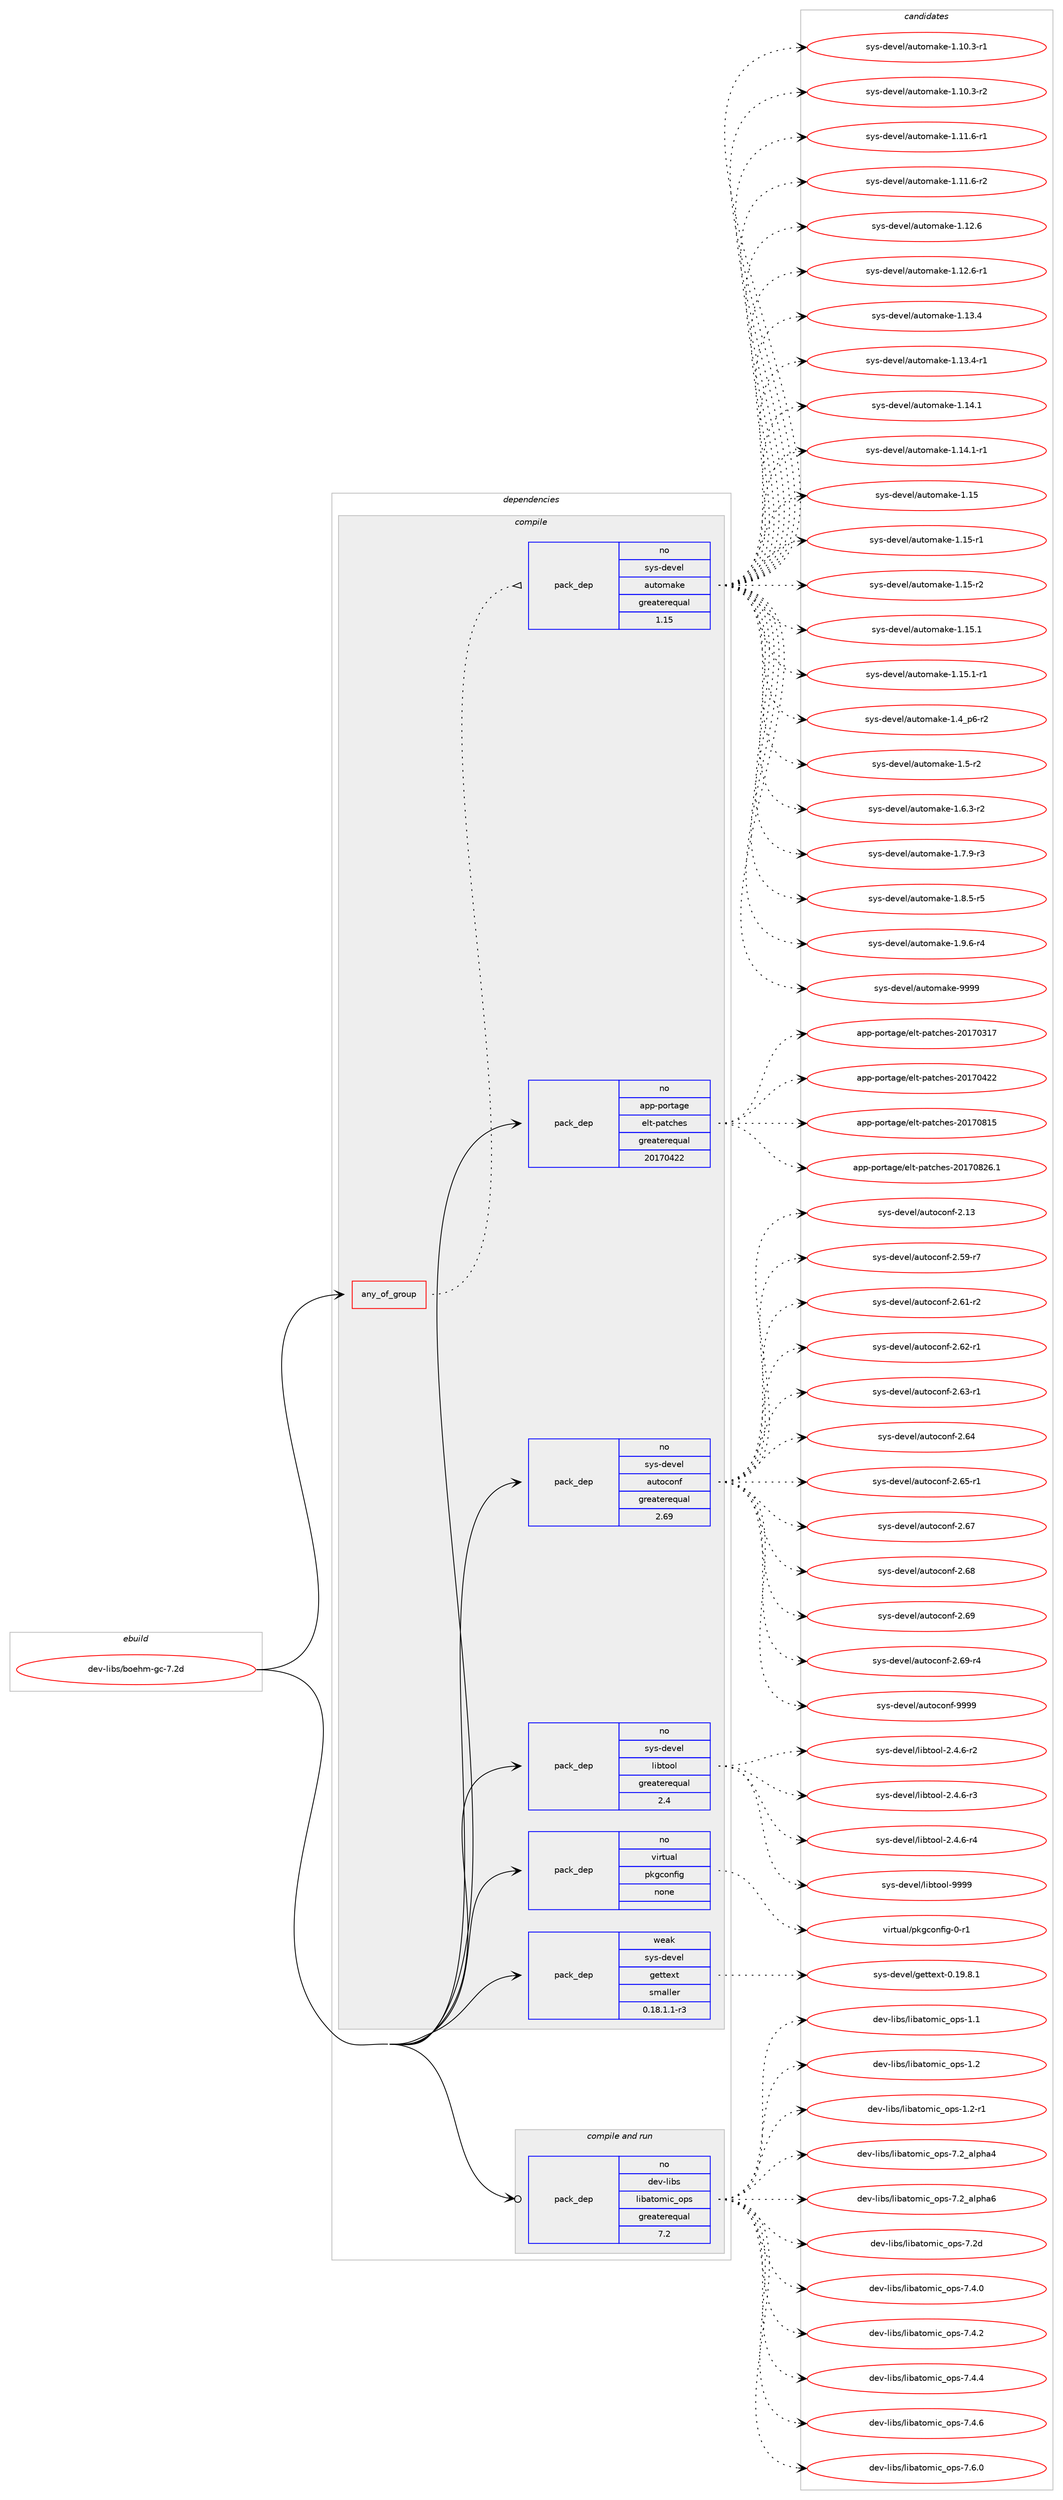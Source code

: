 digraph prolog {

# *************
# Graph options
# *************

newrank=true;
concentrate=true;
compound=true;
graph [rankdir=LR,fontname=Helvetica,fontsize=10,ranksep=1.5];#, ranksep=2.5, nodesep=0.2];
edge  [arrowhead=vee];
node  [fontname=Helvetica,fontsize=10];

# **********
# The ebuild
# **********

subgraph cluster_leftcol {
color=gray;
rank=same;
label=<<i>ebuild</i>>;
id [label="dev-libs/boehm-gc-7.2d", color=red, width=4, href="../dev-libs/boehm-gc-7.2d.svg"];
}

# ****************
# The dependencies
# ****************

subgraph cluster_midcol {
color=gray;
label=<<i>dependencies</i>>;
subgraph cluster_compile {
fillcolor="#eeeeee";
style=filled;
label=<<i>compile</i>>;
subgraph any3194 {
dependency111497 [label=<<TABLE BORDER="0" CELLBORDER="1" CELLSPACING="0" CELLPADDING="4"><TR><TD CELLPADDING="10">any_of_group</TD></TR></TABLE>>, shape=none, color=red];subgraph pack84049 {
dependency111498 [label=<<TABLE BORDER="0" CELLBORDER="1" CELLSPACING="0" CELLPADDING="4" WIDTH="220"><TR><TD ROWSPAN="6" CELLPADDING="30">pack_dep</TD></TR><TR><TD WIDTH="110">no</TD></TR><TR><TD>sys-devel</TD></TR><TR><TD>automake</TD></TR><TR><TD>greaterequal</TD></TR><TR><TD>1.15</TD></TR></TABLE>>, shape=none, color=blue];
}
dependency111497:e -> dependency111498:w [weight=20,style="dotted",arrowhead="oinv"];
}
id:e -> dependency111497:w [weight=20,style="solid",arrowhead="vee"];
subgraph pack84050 {
dependency111499 [label=<<TABLE BORDER="0" CELLBORDER="1" CELLSPACING="0" CELLPADDING="4" WIDTH="220"><TR><TD ROWSPAN="6" CELLPADDING="30">pack_dep</TD></TR><TR><TD WIDTH="110">no</TD></TR><TR><TD>app-portage</TD></TR><TR><TD>elt-patches</TD></TR><TR><TD>greaterequal</TD></TR><TR><TD>20170422</TD></TR></TABLE>>, shape=none, color=blue];
}
id:e -> dependency111499:w [weight=20,style="solid",arrowhead="vee"];
subgraph pack84051 {
dependency111500 [label=<<TABLE BORDER="0" CELLBORDER="1" CELLSPACING="0" CELLPADDING="4" WIDTH="220"><TR><TD ROWSPAN="6" CELLPADDING="30">pack_dep</TD></TR><TR><TD WIDTH="110">no</TD></TR><TR><TD>sys-devel</TD></TR><TR><TD>autoconf</TD></TR><TR><TD>greaterequal</TD></TR><TR><TD>2.69</TD></TR></TABLE>>, shape=none, color=blue];
}
id:e -> dependency111500:w [weight=20,style="solid",arrowhead="vee"];
subgraph pack84052 {
dependency111501 [label=<<TABLE BORDER="0" CELLBORDER="1" CELLSPACING="0" CELLPADDING="4" WIDTH="220"><TR><TD ROWSPAN="6" CELLPADDING="30">pack_dep</TD></TR><TR><TD WIDTH="110">no</TD></TR><TR><TD>sys-devel</TD></TR><TR><TD>libtool</TD></TR><TR><TD>greaterequal</TD></TR><TR><TD>2.4</TD></TR></TABLE>>, shape=none, color=blue];
}
id:e -> dependency111501:w [weight=20,style="solid",arrowhead="vee"];
subgraph pack84053 {
dependency111502 [label=<<TABLE BORDER="0" CELLBORDER="1" CELLSPACING="0" CELLPADDING="4" WIDTH="220"><TR><TD ROWSPAN="6" CELLPADDING="30">pack_dep</TD></TR><TR><TD WIDTH="110">no</TD></TR><TR><TD>virtual</TD></TR><TR><TD>pkgconfig</TD></TR><TR><TD>none</TD></TR><TR><TD></TD></TR></TABLE>>, shape=none, color=blue];
}
id:e -> dependency111502:w [weight=20,style="solid",arrowhead="vee"];
subgraph pack84054 {
dependency111503 [label=<<TABLE BORDER="0" CELLBORDER="1" CELLSPACING="0" CELLPADDING="4" WIDTH="220"><TR><TD ROWSPAN="6" CELLPADDING="30">pack_dep</TD></TR><TR><TD WIDTH="110">weak</TD></TR><TR><TD>sys-devel</TD></TR><TR><TD>gettext</TD></TR><TR><TD>smaller</TD></TR><TR><TD>0.18.1.1-r3</TD></TR></TABLE>>, shape=none, color=blue];
}
id:e -> dependency111503:w [weight=20,style="solid",arrowhead="vee"];
}
subgraph cluster_compileandrun {
fillcolor="#eeeeee";
style=filled;
label=<<i>compile and run</i>>;
subgraph pack84055 {
dependency111504 [label=<<TABLE BORDER="0" CELLBORDER="1" CELLSPACING="0" CELLPADDING="4" WIDTH="220"><TR><TD ROWSPAN="6" CELLPADDING="30">pack_dep</TD></TR><TR><TD WIDTH="110">no</TD></TR><TR><TD>dev-libs</TD></TR><TR><TD>libatomic_ops</TD></TR><TR><TD>greaterequal</TD></TR><TR><TD>7.2</TD></TR></TABLE>>, shape=none, color=blue];
}
id:e -> dependency111504:w [weight=20,style="solid",arrowhead="odotvee"];
}
subgraph cluster_run {
fillcolor="#eeeeee";
style=filled;
label=<<i>run</i>>;
}
}

# **************
# The candidates
# **************

subgraph cluster_choices {
rank=same;
color=gray;
label=<<i>candidates</i>>;

subgraph choice84049 {
color=black;
nodesep=1;
choice11512111545100101118101108479711711611110997107101454946494846514511449 [label="sys-devel/automake-1.10.3-r1", color=red, width=4,href="../sys-devel/automake-1.10.3-r1.svg"];
choice11512111545100101118101108479711711611110997107101454946494846514511450 [label="sys-devel/automake-1.10.3-r2", color=red, width=4,href="../sys-devel/automake-1.10.3-r2.svg"];
choice11512111545100101118101108479711711611110997107101454946494946544511449 [label="sys-devel/automake-1.11.6-r1", color=red, width=4,href="../sys-devel/automake-1.11.6-r1.svg"];
choice11512111545100101118101108479711711611110997107101454946494946544511450 [label="sys-devel/automake-1.11.6-r2", color=red, width=4,href="../sys-devel/automake-1.11.6-r2.svg"];
choice1151211154510010111810110847971171161111099710710145494649504654 [label="sys-devel/automake-1.12.6", color=red, width=4,href="../sys-devel/automake-1.12.6.svg"];
choice11512111545100101118101108479711711611110997107101454946495046544511449 [label="sys-devel/automake-1.12.6-r1", color=red, width=4,href="../sys-devel/automake-1.12.6-r1.svg"];
choice1151211154510010111810110847971171161111099710710145494649514652 [label="sys-devel/automake-1.13.4", color=red, width=4,href="../sys-devel/automake-1.13.4.svg"];
choice11512111545100101118101108479711711611110997107101454946495146524511449 [label="sys-devel/automake-1.13.4-r1", color=red, width=4,href="../sys-devel/automake-1.13.4-r1.svg"];
choice1151211154510010111810110847971171161111099710710145494649524649 [label="sys-devel/automake-1.14.1", color=red, width=4,href="../sys-devel/automake-1.14.1.svg"];
choice11512111545100101118101108479711711611110997107101454946495246494511449 [label="sys-devel/automake-1.14.1-r1", color=red, width=4,href="../sys-devel/automake-1.14.1-r1.svg"];
choice115121115451001011181011084797117116111109971071014549464953 [label="sys-devel/automake-1.15", color=red, width=4,href="../sys-devel/automake-1.15.svg"];
choice1151211154510010111810110847971171161111099710710145494649534511449 [label="sys-devel/automake-1.15-r1", color=red, width=4,href="../sys-devel/automake-1.15-r1.svg"];
choice1151211154510010111810110847971171161111099710710145494649534511450 [label="sys-devel/automake-1.15-r2", color=red, width=4,href="../sys-devel/automake-1.15-r2.svg"];
choice1151211154510010111810110847971171161111099710710145494649534649 [label="sys-devel/automake-1.15.1", color=red, width=4,href="../sys-devel/automake-1.15.1.svg"];
choice11512111545100101118101108479711711611110997107101454946495346494511449 [label="sys-devel/automake-1.15.1-r1", color=red, width=4,href="../sys-devel/automake-1.15.1-r1.svg"];
choice115121115451001011181011084797117116111109971071014549465295112544511450 [label="sys-devel/automake-1.4_p6-r2", color=red, width=4,href="../sys-devel/automake-1.4_p6-r2.svg"];
choice11512111545100101118101108479711711611110997107101454946534511450 [label="sys-devel/automake-1.5-r2", color=red, width=4,href="../sys-devel/automake-1.5-r2.svg"];
choice115121115451001011181011084797117116111109971071014549465446514511450 [label="sys-devel/automake-1.6.3-r2", color=red, width=4,href="../sys-devel/automake-1.6.3-r2.svg"];
choice115121115451001011181011084797117116111109971071014549465546574511451 [label="sys-devel/automake-1.7.9-r3", color=red, width=4,href="../sys-devel/automake-1.7.9-r3.svg"];
choice115121115451001011181011084797117116111109971071014549465646534511453 [label="sys-devel/automake-1.8.5-r5", color=red, width=4,href="../sys-devel/automake-1.8.5-r5.svg"];
choice115121115451001011181011084797117116111109971071014549465746544511452 [label="sys-devel/automake-1.9.6-r4", color=red, width=4,href="../sys-devel/automake-1.9.6-r4.svg"];
choice115121115451001011181011084797117116111109971071014557575757 [label="sys-devel/automake-9999", color=red, width=4,href="../sys-devel/automake-9999.svg"];
dependency111498:e -> choice11512111545100101118101108479711711611110997107101454946494846514511449:w [style=dotted,weight="100"];
dependency111498:e -> choice11512111545100101118101108479711711611110997107101454946494846514511450:w [style=dotted,weight="100"];
dependency111498:e -> choice11512111545100101118101108479711711611110997107101454946494946544511449:w [style=dotted,weight="100"];
dependency111498:e -> choice11512111545100101118101108479711711611110997107101454946494946544511450:w [style=dotted,weight="100"];
dependency111498:e -> choice1151211154510010111810110847971171161111099710710145494649504654:w [style=dotted,weight="100"];
dependency111498:e -> choice11512111545100101118101108479711711611110997107101454946495046544511449:w [style=dotted,weight="100"];
dependency111498:e -> choice1151211154510010111810110847971171161111099710710145494649514652:w [style=dotted,weight="100"];
dependency111498:e -> choice11512111545100101118101108479711711611110997107101454946495146524511449:w [style=dotted,weight="100"];
dependency111498:e -> choice1151211154510010111810110847971171161111099710710145494649524649:w [style=dotted,weight="100"];
dependency111498:e -> choice11512111545100101118101108479711711611110997107101454946495246494511449:w [style=dotted,weight="100"];
dependency111498:e -> choice115121115451001011181011084797117116111109971071014549464953:w [style=dotted,weight="100"];
dependency111498:e -> choice1151211154510010111810110847971171161111099710710145494649534511449:w [style=dotted,weight="100"];
dependency111498:e -> choice1151211154510010111810110847971171161111099710710145494649534511450:w [style=dotted,weight="100"];
dependency111498:e -> choice1151211154510010111810110847971171161111099710710145494649534649:w [style=dotted,weight="100"];
dependency111498:e -> choice11512111545100101118101108479711711611110997107101454946495346494511449:w [style=dotted,weight="100"];
dependency111498:e -> choice115121115451001011181011084797117116111109971071014549465295112544511450:w [style=dotted,weight="100"];
dependency111498:e -> choice11512111545100101118101108479711711611110997107101454946534511450:w [style=dotted,weight="100"];
dependency111498:e -> choice115121115451001011181011084797117116111109971071014549465446514511450:w [style=dotted,weight="100"];
dependency111498:e -> choice115121115451001011181011084797117116111109971071014549465546574511451:w [style=dotted,weight="100"];
dependency111498:e -> choice115121115451001011181011084797117116111109971071014549465646534511453:w [style=dotted,weight="100"];
dependency111498:e -> choice115121115451001011181011084797117116111109971071014549465746544511452:w [style=dotted,weight="100"];
dependency111498:e -> choice115121115451001011181011084797117116111109971071014557575757:w [style=dotted,weight="100"];
}
subgraph choice84050 {
color=black;
nodesep=1;
choice97112112451121111141169710310147101108116451129711699104101115455048495548514955 [label="app-portage/elt-patches-20170317", color=red, width=4,href="../app-portage/elt-patches-20170317.svg"];
choice97112112451121111141169710310147101108116451129711699104101115455048495548525050 [label="app-portage/elt-patches-20170422", color=red, width=4,href="../app-portage/elt-patches-20170422.svg"];
choice97112112451121111141169710310147101108116451129711699104101115455048495548564953 [label="app-portage/elt-patches-20170815", color=red, width=4,href="../app-portage/elt-patches-20170815.svg"];
choice971121124511211111411697103101471011081164511297116991041011154550484955485650544649 [label="app-portage/elt-patches-20170826.1", color=red, width=4,href="../app-portage/elt-patches-20170826.1.svg"];
dependency111499:e -> choice97112112451121111141169710310147101108116451129711699104101115455048495548514955:w [style=dotted,weight="100"];
dependency111499:e -> choice97112112451121111141169710310147101108116451129711699104101115455048495548525050:w [style=dotted,weight="100"];
dependency111499:e -> choice97112112451121111141169710310147101108116451129711699104101115455048495548564953:w [style=dotted,weight="100"];
dependency111499:e -> choice971121124511211111411697103101471011081164511297116991041011154550484955485650544649:w [style=dotted,weight="100"];
}
subgraph choice84051 {
color=black;
nodesep=1;
choice115121115451001011181011084797117116111991111101024550464951 [label="sys-devel/autoconf-2.13", color=red, width=4,href="../sys-devel/autoconf-2.13.svg"];
choice1151211154510010111810110847971171161119911111010245504653574511455 [label="sys-devel/autoconf-2.59-r7", color=red, width=4,href="../sys-devel/autoconf-2.59-r7.svg"];
choice1151211154510010111810110847971171161119911111010245504654494511450 [label="sys-devel/autoconf-2.61-r2", color=red, width=4,href="../sys-devel/autoconf-2.61-r2.svg"];
choice1151211154510010111810110847971171161119911111010245504654504511449 [label="sys-devel/autoconf-2.62-r1", color=red, width=4,href="../sys-devel/autoconf-2.62-r1.svg"];
choice1151211154510010111810110847971171161119911111010245504654514511449 [label="sys-devel/autoconf-2.63-r1", color=red, width=4,href="../sys-devel/autoconf-2.63-r1.svg"];
choice115121115451001011181011084797117116111991111101024550465452 [label="sys-devel/autoconf-2.64", color=red, width=4,href="../sys-devel/autoconf-2.64.svg"];
choice1151211154510010111810110847971171161119911111010245504654534511449 [label="sys-devel/autoconf-2.65-r1", color=red, width=4,href="../sys-devel/autoconf-2.65-r1.svg"];
choice115121115451001011181011084797117116111991111101024550465455 [label="sys-devel/autoconf-2.67", color=red, width=4,href="../sys-devel/autoconf-2.67.svg"];
choice115121115451001011181011084797117116111991111101024550465456 [label="sys-devel/autoconf-2.68", color=red, width=4,href="../sys-devel/autoconf-2.68.svg"];
choice115121115451001011181011084797117116111991111101024550465457 [label="sys-devel/autoconf-2.69", color=red, width=4,href="../sys-devel/autoconf-2.69.svg"];
choice1151211154510010111810110847971171161119911111010245504654574511452 [label="sys-devel/autoconf-2.69-r4", color=red, width=4,href="../sys-devel/autoconf-2.69-r4.svg"];
choice115121115451001011181011084797117116111991111101024557575757 [label="sys-devel/autoconf-9999", color=red, width=4,href="../sys-devel/autoconf-9999.svg"];
dependency111500:e -> choice115121115451001011181011084797117116111991111101024550464951:w [style=dotted,weight="100"];
dependency111500:e -> choice1151211154510010111810110847971171161119911111010245504653574511455:w [style=dotted,weight="100"];
dependency111500:e -> choice1151211154510010111810110847971171161119911111010245504654494511450:w [style=dotted,weight="100"];
dependency111500:e -> choice1151211154510010111810110847971171161119911111010245504654504511449:w [style=dotted,weight="100"];
dependency111500:e -> choice1151211154510010111810110847971171161119911111010245504654514511449:w [style=dotted,weight="100"];
dependency111500:e -> choice115121115451001011181011084797117116111991111101024550465452:w [style=dotted,weight="100"];
dependency111500:e -> choice1151211154510010111810110847971171161119911111010245504654534511449:w [style=dotted,weight="100"];
dependency111500:e -> choice115121115451001011181011084797117116111991111101024550465455:w [style=dotted,weight="100"];
dependency111500:e -> choice115121115451001011181011084797117116111991111101024550465456:w [style=dotted,weight="100"];
dependency111500:e -> choice115121115451001011181011084797117116111991111101024550465457:w [style=dotted,weight="100"];
dependency111500:e -> choice1151211154510010111810110847971171161119911111010245504654574511452:w [style=dotted,weight="100"];
dependency111500:e -> choice115121115451001011181011084797117116111991111101024557575757:w [style=dotted,weight="100"];
}
subgraph choice84052 {
color=black;
nodesep=1;
choice1151211154510010111810110847108105981161111111084550465246544511450 [label="sys-devel/libtool-2.4.6-r2", color=red, width=4,href="../sys-devel/libtool-2.4.6-r2.svg"];
choice1151211154510010111810110847108105981161111111084550465246544511451 [label="sys-devel/libtool-2.4.6-r3", color=red, width=4,href="../sys-devel/libtool-2.4.6-r3.svg"];
choice1151211154510010111810110847108105981161111111084550465246544511452 [label="sys-devel/libtool-2.4.6-r4", color=red, width=4,href="../sys-devel/libtool-2.4.6-r4.svg"];
choice1151211154510010111810110847108105981161111111084557575757 [label="sys-devel/libtool-9999", color=red, width=4,href="../sys-devel/libtool-9999.svg"];
dependency111501:e -> choice1151211154510010111810110847108105981161111111084550465246544511450:w [style=dotted,weight="100"];
dependency111501:e -> choice1151211154510010111810110847108105981161111111084550465246544511451:w [style=dotted,weight="100"];
dependency111501:e -> choice1151211154510010111810110847108105981161111111084550465246544511452:w [style=dotted,weight="100"];
dependency111501:e -> choice1151211154510010111810110847108105981161111111084557575757:w [style=dotted,weight="100"];
}
subgraph choice84053 {
color=black;
nodesep=1;
choice11810511411611797108471121071039911111010210510345484511449 [label="virtual/pkgconfig-0-r1", color=red, width=4,href="../virtual/pkgconfig-0-r1.svg"];
dependency111502:e -> choice11810511411611797108471121071039911111010210510345484511449:w [style=dotted,weight="100"];
}
subgraph choice84054 {
color=black;
nodesep=1;
choice1151211154510010111810110847103101116116101120116454846495746564649 [label="sys-devel/gettext-0.19.8.1", color=red, width=4,href="../sys-devel/gettext-0.19.8.1.svg"];
dependency111503:e -> choice1151211154510010111810110847103101116116101120116454846495746564649:w [style=dotted,weight="100"];
}
subgraph choice84055 {
color=black;
nodesep=1;
choice1001011184510810598115471081059897116111109105999511111211545494649 [label="dev-libs/libatomic_ops-1.1", color=red, width=4,href="../dev-libs/libatomic_ops-1.1.svg"];
choice1001011184510810598115471081059897116111109105999511111211545494650 [label="dev-libs/libatomic_ops-1.2", color=red, width=4,href="../dev-libs/libatomic_ops-1.2.svg"];
choice10010111845108105981154710810598971161111091059995111112115454946504511449 [label="dev-libs/libatomic_ops-1.2-r1", color=red, width=4,href="../dev-libs/libatomic_ops-1.2-r1.svg"];
choice100101118451081059811547108105989711611110910599951111121154555465095971081121049752 [label="dev-libs/libatomic_ops-7.2_alpha4", color=red, width=4,href="../dev-libs/libatomic_ops-7.2_alpha4.svg"];
choice100101118451081059811547108105989711611110910599951111121154555465095971081121049754 [label="dev-libs/libatomic_ops-7.2_alpha6", color=red, width=4,href="../dev-libs/libatomic_ops-7.2_alpha6.svg"];
choice1001011184510810598115471081059897116111109105999511111211545554650100 [label="dev-libs/libatomic_ops-7.2d", color=red, width=4,href="../dev-libs/libatomic_ops-7.2d.svg"];
choice10010111845108105981154710810598971161111091059995111112115455546524648 [label="dev-libs/libatomic_ops-7.4.0", color=red, width=4,href="../dev-libs/libatomic_ops-7.4.0.svg"];
choice10010111845108105981154710810598971161111091059995111112115455546524650 [label="dev-libs/libatomic_ops-7.4.2", color=red, width=4,href="../dev-libs/libatomic_ops-7.4.2.svg"];
choice10010111845108105981154710810598971161111091059995111112115455546524652 [label="dev-libs/libatomic_ops-7.4.4", color=red, width=4,href="../dev-libs/libatomic_ops-7.4.4.svg"];
choice10010111845108105981154710810598971161111091059995111112115455546524654 [label="dev-libs/libatomic_ops-7.4.6", color=red, width=4,href="../dev-libs/libatomic_ops-7.4.6.svg"];
choice10010111845108105981154710810598971161111091059995111112115455546544648 [label="dev-libs/libatomic_ops-7.6.0", color=red, width=4,href="../dev-libs/libatomic_ops-7.6.0.svg"];
dependency111504:e -> choice1001011184510810598115471081059897116111109105999511111211545494649:w [style=dotted,weight="100"];
dependency111504:e -> choice1001011184510810598115471081059897116111109105999511111211545494650:w [style=dotted,weight="100"];
dependency111504:e -> choice10010111845108105981154710810598971161111091059995111112115454946504511449:w [style=dotted,weight="100"];
dependency111504:e -> choice100101118451081059811547108105989711611110910599951111121154555465095971081121049752:w [style=dotted,weight="100"];
dependency111504:e -> choice100101118451081059811547108105989711611110910599951111121154555465095971081121049754:w [style=dotted,weight="100"];
dependency111504:e -> choice1001011184510810598115471081059897116111109105999511111211545554650100:w [style=dotted,weight="100"];
dependency111504:e -> choice10010111845108105981154710810598971161111091059995111112115455546524648:w [style=dotted,weight="100"];
dependency111504:e -> choice10010111845108105981154710810598971161111091059995111112115455546524650:w [style=dotted,weight="100"];
dependency111504:e -> choice10010111845108105981154710810598971161111091059995111112115455546524652:w [style=dotted,weight="100"];
dependency111504:e -> choice10010111845108105981154710810598971161111091059995111112115455546524654:w [style=dotted,weight="100"];
dependency111504:e -> choice10010111845108105981154710810598971161111091059995111112115455546544648:w [style=dotted,weight="100"];
}
}

}
